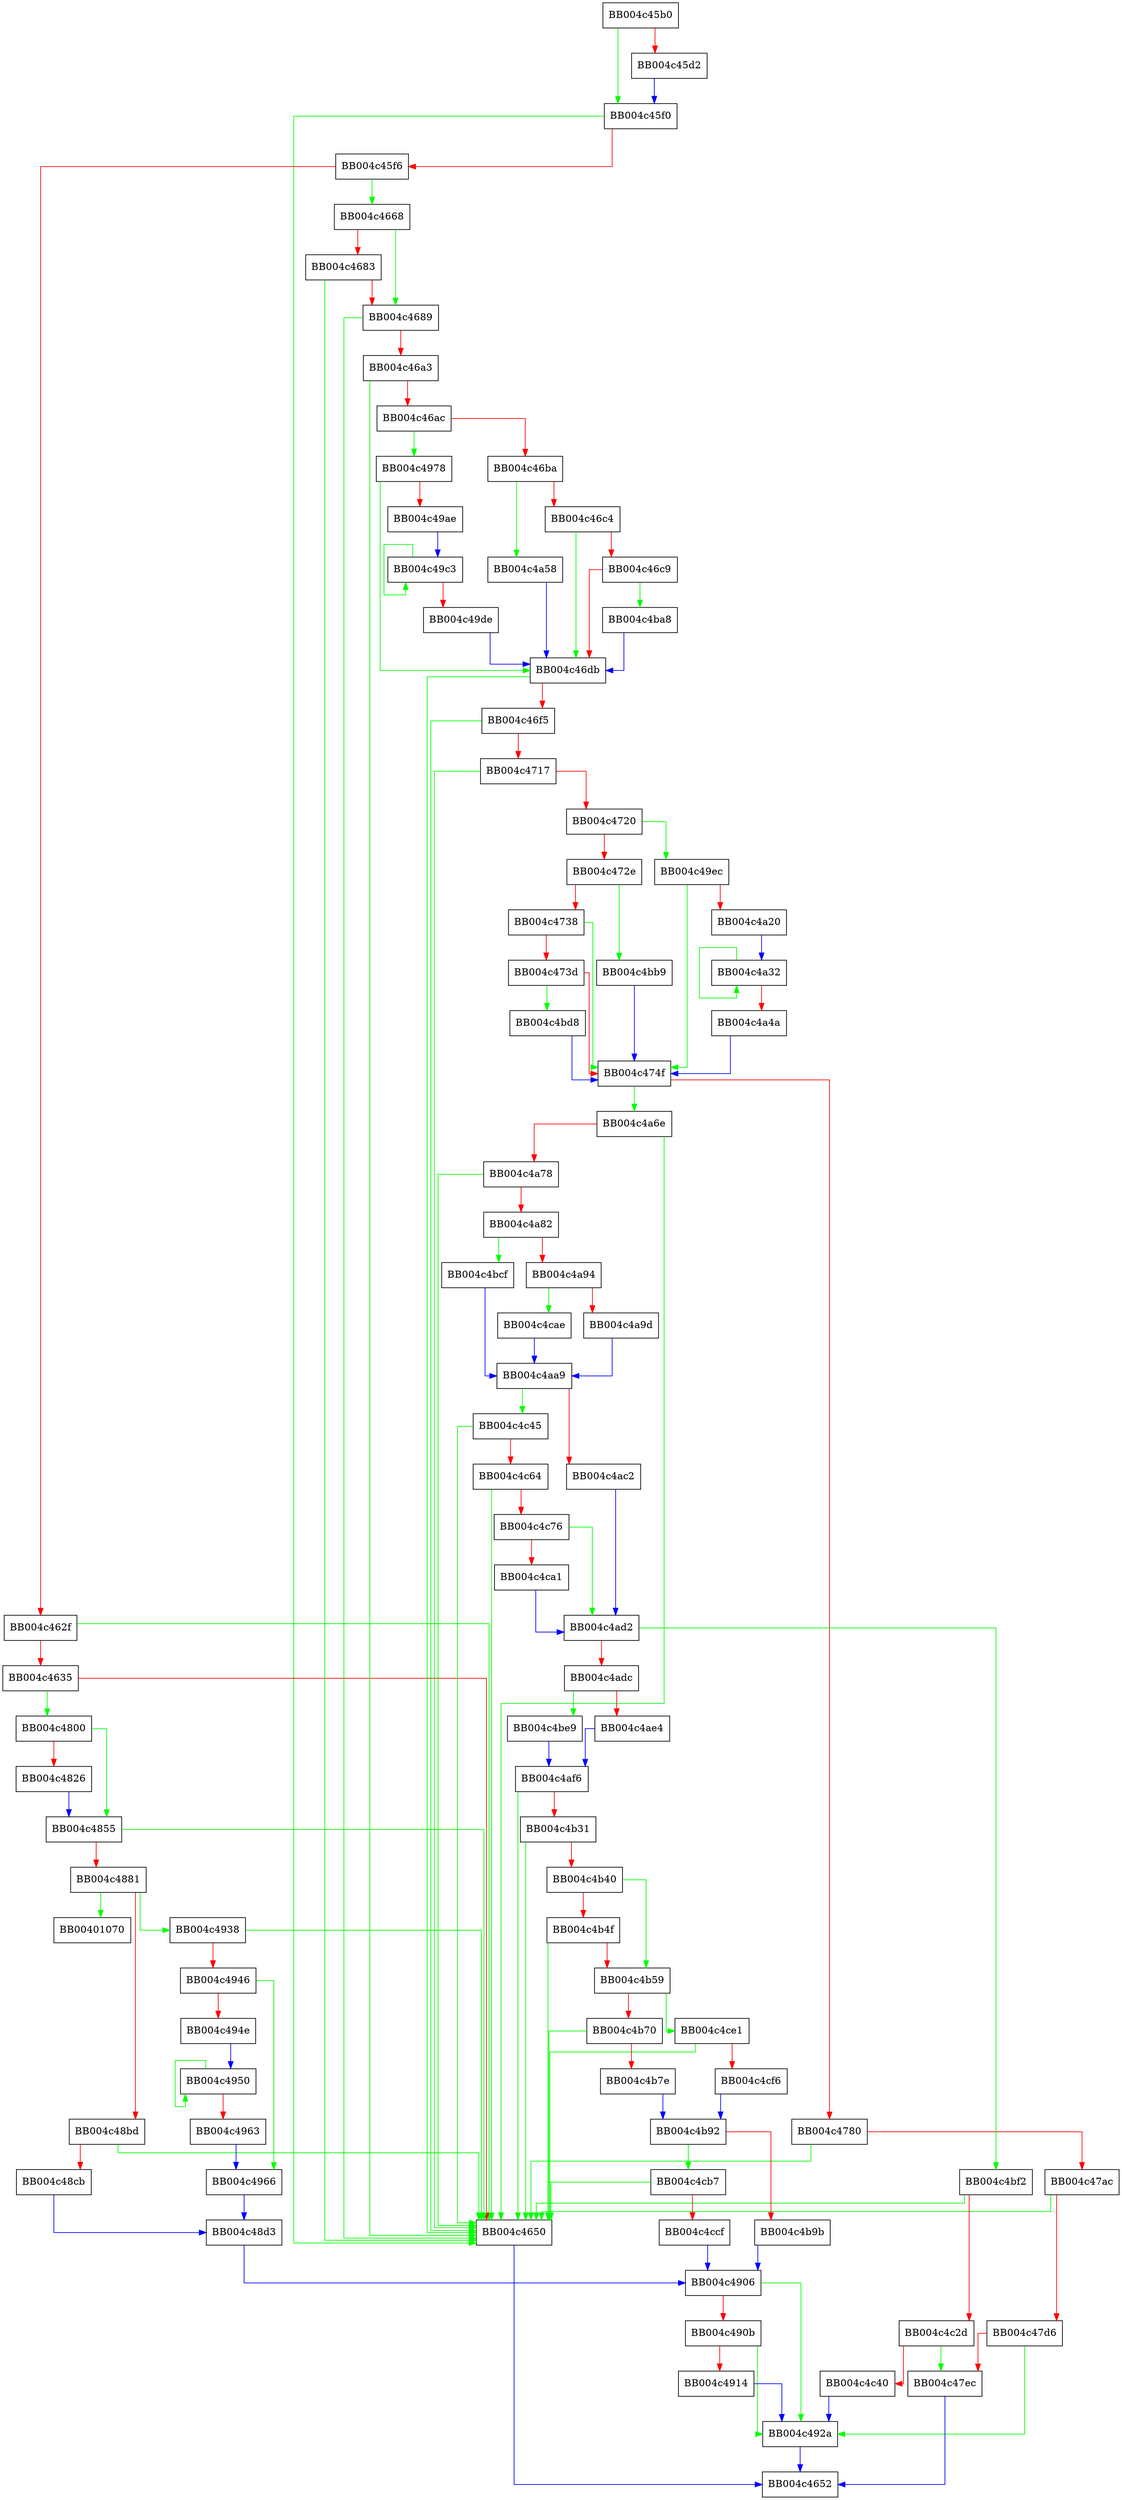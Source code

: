 digraph ossl_quic_wire_decode_pkt_hdr {
  node [shape="box"];
  graph [splines=ortho];
  BB004c45b0 -> BB004c45f0 [color="green"];
  BB004c45b0 -> BB004c45d2 [color="red"];
  BB004c45d2 -> BB004c45f0 [color="blue"];
  BB004c45f0 -> BB004c4650 [color="green"];
  BB004c45f0 -> BB004c45f6 [color="red"];
  BB004c45f6 -> BB004c4668 [color="green"];
  BB004c45f6 -> BB004c462f [color="red"];
  BB004c462f -> BB004c4650 [color="green"];
  BB004c462f -> BB004c4635 [color="red"];
  BB004c4635 -> BB004c4800 [color="green"];
  BB004c4635 -> BB004c4650 [color="red"];
  BB004c4650 -> BB004c4652 [color="blue"];
  BB004c4668 -> BB004c4689 [color="green"];
  BB004c4668 -> BB004c4683 [color="red"];
  BB004c4683 -> BB004c4650 [color="green"];
  BB004c4683 -> BB004c4689 [color="red"];
  BB004c4689 -> BB004c4650 [color="green"];
  BB004c4689 -> BB004c46a3 [color="red"];
  BB004c46a3 -> BB004c4650 [color="green"];
  BB004c46a3 -> BB004c46ac [color="red"];
  BB004c46ac -> BB004c4978 [color="green"];
  BB004c46ac -> BB004c46ba [color="red"];
  BB004c46ba -> BB004c4a58 [color="green"];
  BB004c46ba -> BB004c46c4 [color="red"];
  BB004c46c4 -> BB004c46db [color="green"];
  BB004c46c4 -> BB004c46c9 [color="red"];
  BB004c46c9 -> BB004c4ba8 [color="green"];
  BB004c46c9 -> BB004c46db [color="red"];
  BB004c46db -> BB004c4650 [color="green"];
  BB004c46db -> BB004c46f5 [color="red"];
  BB004c46f5 -> BB004c4650 [color="green"];
  BB004c46f5 -> BB004c4717 [color="red"];
  BB004c4717 -> BB004c4650 [color="green"];
  BB004c4717 -> BB004c4720 [color="red"];
  BB004c4720 -> BB004c49ec [color="green"];
  BB004c4720 -> BB004c472e [color="red"];
  BB004c472e -> BB004c4bb9 [color="green"];
  BB004c472e -> BB004c4738 [color="red"];
  BB004c4738 -> BB004c474f [color="green"];
  BB004c4738 -> BB004c473d [color="red"];
  BB004c473d -> BB004c4bd8 [color="green"];
  BB004c473d -> BB004c474f [color="red"];
  BB004c474f -> BB004c4a6e [color="green"];
  BB004c474f -> BB004c4780 [color="red"];
  BB004c4780 -> BB004c4650 [color="green"];
  BB004c4780 -> BB004c47ac [color="red"];
  BB004c47ac -> BB004c4650 [color="green"];
  BB004c47ac -> BB004c47d6 [color="red"];
  BB004c47d6 -> BB004c492a [color="green"];
  BB004c47d6 -> BB004c47ec [color="red"];
  BB004c47ec -> BB004c4652 [color="blue"];
  BB004c4800 -> BB004c4855 [color="green"];
  BB004c4800 -> BB004c4826 [color="red"];
  BB004c4826 -> BB004c4855 [color="blue"];
  BB004c4855 -> BB004c4650 [color="green"];
  BB004c4855 -> BB004c4881 [color="red"];
  BB004c4881 -> BB00401070 [color="green"];
  BB004c4881 -> BB004c4938 [color="green"];
  BB004c4881 -> BB004c48bd [color="red"];
  BB004c48bd -> BB004c4650 [color="green"];
  BB004c48bd -> BB004c48cb [color="red"];
  BB004c48cb -> BB004c48d3 [color="blue"];
  BB004c48d3 -> BB004c4906 [color="blue"];
  BB004c4906 -> BB004c492a [color="green"];
  BB004c4906 -> BB004c490b [color="red"];
  BB004c490b -> BB004c492a [color="green"];
  BB004c490b -> BB004c4914 [color="red"];
  BB004c4914 -> BB004c492a [color="blue"];
  BB004c492a -> BB004c4652 [color="blue"];
  BB004c4938 -> BB004c4650 [color="green"];
  BB004c4938 -> BB004c4946 [color="red"];
  BB004c4946 -> BB004c4966 [color="green"];
  BB004c4946 -> BB004c494e [color="red"];
  BB004c494e -> BB004c4950 [color="blue"];
  BB004c4950 -> BB004c4950 [color="green"];
  BB004c4950 -> BB004c4963 [color="red"];
  BB004c4963 -> BB004c4966 [color="blue"];
  BB004c4966 -> BB004c48d3 [color="blue"];
  BB004c4978 -> BB004c46db [color="green"];
  BB004c4978 -> BB004c49ae [color="red"];
  BB004c49ae -> BB004c49c3 [color="blue"];
  BB004c49c3 -> BB004c49c3 [color="green"];
  BB004c49c3 -> BB004c49de [color="red"];
  BB004c49de -> BB004c46db [color="blue"];
  BB004c49ec -> BB004c474f [color="green"];
  BB004c49ec -> BB004c4a20 [color="red"];
  BB004c4a20 -> BB004c4a32 [color="blue"];
  BB004c4a32 -> BB004c4a32 [color="green"];
  BB004c4a32 -> BB004c4a4a [color="red"];
  BB004c4a4a -> BB004c474f [color="blue"];
  BB004c4a58 -> BB004c46db [color="blue"];
  BB004c4a6e -> BB004c4650 [color="green"];
  BB004c4a6e -> BB004c4a78 [color="red"];
  BB004c4a78 -> BB004c4650 [color="green"];
  BB004c4a78 -> BB004c4a82 [color="red"];
  BB004c4a82 -> BB004c4bcf [color="green"];
  BB004c4a82 -> BB004c4a94 [color="red"];
  BB004c4a94 -> BB004c4cae [color="green"];
  BB004c4a94 -> BB004c4a9d [color="red"];
  BB004c4a9d -> BB004c4aa9 [color="blue"];
  BB004c4aa9 -> BB004c4c45 [color="green"];
  BB004c4aa9 -> BB004c4ac2 [color="red"];
  BB004c4ac2 -> BB004c4ad2 [color="blue"];
  BB004c4ad2 -> BB004c4bf2 [color="green"];
  BB004c4ad2 -> BB004c4adc [color="red"];
  BB004c4adc -> BB004c4be9 [color="green"];
  BB004c4adc -> BB004c4ae4 [color="red"];
  BB004c4ae4 -> BB004c4af6 [color="blue"];
  BB004c4af6 -> BB004c4650 [color="green"];
  BB004c4af6 -> BB004c4b31 [color="red"];
  BB004c4b31 -> BB004c4650 [color="green"];
  BB004c4b31 -> BB004c4b40 [color="red"];
  BB004c4b40 -> BB004c4b59 [color="green"];
  BB004c4b40 -> BB004c4b4f [color="red"];
  BB004c4b4f -> BB004c4650 [color="green"];
  BB004c4b4f -> BB004c4b59 [color="red"];
  BB004c4b59 -> BB004c4ce1 [color="green"];
  BB004c4b59 -> BB004c4b70 [color="red"];
  BB004c4b70 -> BB004c4650 [color="green"];
  BB004c4b70 -> BB004c4b7e [color="red"];
  BB004c4b7e -> BB004c4b92 [color="blue"];
  BB004c4b92 -> BB004c4cb7 [color="green"];
  BB004c4b92 -> BB004c4b9b [color="red"];
  BB004c4b9b -> BB004c4906 [color="blue"];
  BB004c4ba8 -> BB004c46db [color="blue"];
  BB004c4bb9 -> BB004c474f [color="blue"];
  BB004c4bcf -> BB004c4aa9 [color="blue"];
  BB004c4bd8 -> BB004c474f [color="blue"];
  BB004c4be9 -> BB004c4af6 [color="blue"];
  BB004c4bf2 -> BB004c4650 [color="green"];
  BB004c4bf2 -> BB004c4c2d [color="red"];
  BB004c4c2d -> BB004c47ec [color="green"];
  BB004c4c2d -> BB004c4c40 [color="red"];
  BB004c4c40 -> BB004c492a [color="blue"];
  BB004c4c45 -> BB004c4650 [color="green"];
  BB004c4c45 -> BB004c4c64 [color="red"];
  BB004c4c64 -> BB004c4650 [color="green"];
  BB004c4c64 -> BB004c4c76 [color="red"];
  BB004c4c76 -> BB004c4ad2 [color="green"];
  BB004c4c76 -> BB004c4ca1 [color="red"];
  BB004c4ca1 -> BB004c4ad2 [color="blue"];
  BB004c4cae -> BB004c4aa9 [color="blue"];
  BB004c4cb7 -> BB004c4650 [color="green"];
  BB004c4cb7 -> BB004c4ccf [color="red"];
  BB004c4ccf -> BB004c4906 [color="blue"];
  BB004c4ce1 -> BB004c4650 [color="green"];
  BB004c4ce1 -> BB004c4cf6 [color="red"];
  BB004c4cf6 -> BB004c4b92 [color="blue"];
}